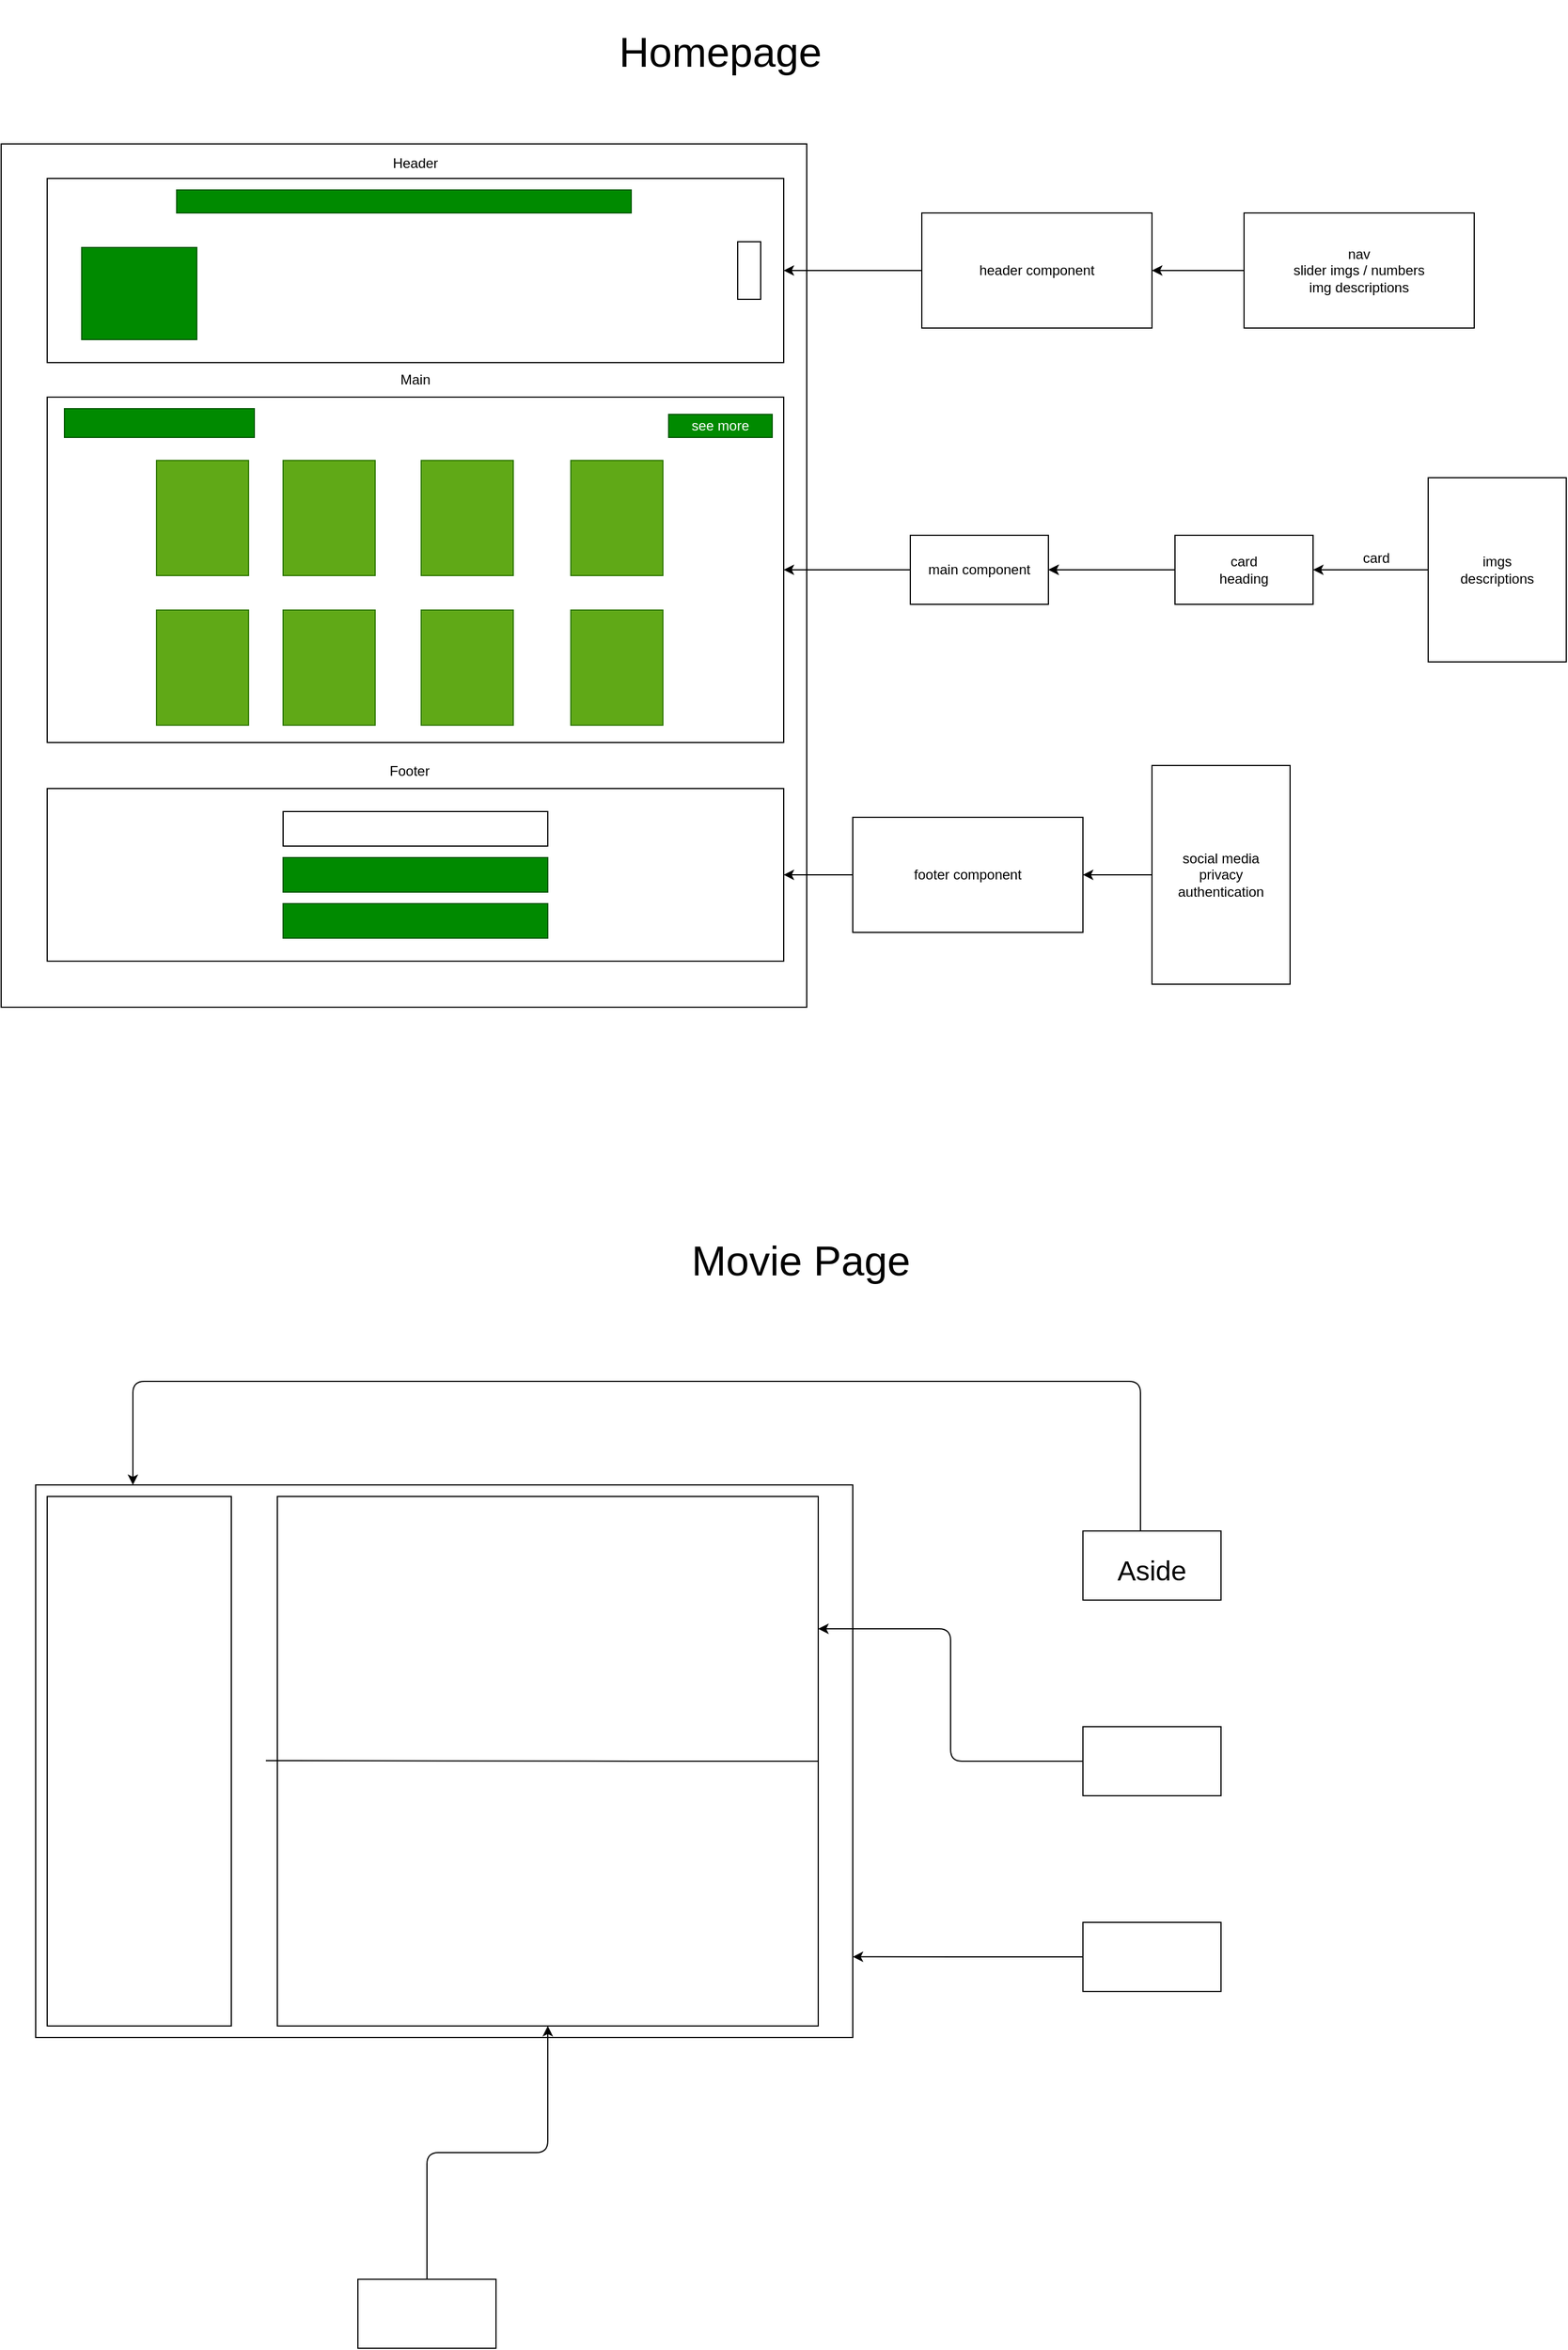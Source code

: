 <mxfile>
    <diagram id="M1shYEo68lnUxfgWc8Cc" name="Page-1">
        <mxGraphModel dx="1296" dy="946" grid="1" gridSize="10" guides="1" tooltips="1" connect="1" arrows="1" fold="1" page="1" pageScale="1" pageWidth="850" pageHeight="1100" math="0" shadow="0">
            <root>
                <mxCell id="0"/>
                <mxCell id="1" parent="0"/>
                <mxCell id="2" value="" style="whiteSpace=wrap;html=1;" parent="1" vertex="1">
                    <mxGeometry x="60" y="175" width="700" height="750" as="geometry"/>
                </mxCell>
                <mxCell id="3" value="" style="whiteSpace=wrap;html=1;" parent="1" vertex="1">
                    <mxGeometry x="100" y="205" width="640" height="160" as="geometry"/>
                </mxCell>
                <mxCell id="4" value="" style="whiteSpace=wrap;html=1;" parent="1" vertex="1">
                    <mxGeometry x="100" y="395" width="640" height="300" as="geometry"/>
                </mxCell>
                <mxCell id="5" value="" style="whiteSpace=wrap;html=1;fillColor=#60a917;fontColor=#ffffff;strokeColor=#2D7600;" parent="1" vertex="1">
                    <mxGeometry x="195" y="450" width="80" height="100" as="geometry"/>
                </mxCell>
                <mxCell id="6" value="" style="whiteSpace=wrap;html=1;fillColor=#60a917;fontColor=#ffffff;strokeColor=#2D7600;" parent="1" vertex="1">
                    <mxGeometry x="305" y="450" width="80" height="100" as="geometry"/>
                </mxCell>
                <mxCell id="7" value="" style="whiteSpace=wrap;html=1;fillColor=#60a917;fontColor=#ffffff;strokeColor=#2D7600;" parent="1" vertex="1">
                    <mxGeometry x="425" y="450" width="80" height="100" as="geometry"/>
                </mxCell>
                <mxCell id="8" value="" style="whiteSpace=wrap;html=1;fillColor=#60a917;fontColor=#ffffff;strokeColor=#2D7600;" parent="1" vertex="1">
                    <mxGeometry x="555" y="450" width="80" height="100" as="geometry"/>
                </mxCell>
                <mxCell id="9" value="" style="whiteSpace=wrap;html=1;fillColor=#60a917;fontColor=#ffffff;strokeColor=#2D7600;" parent="1" vertex="1">
                    <mxGeometry x="555" y="580" width="80" height="100" as="geometry"/>
                </mxCell>
                <mxCell id="10" value="" style="whiteSpace=wrap;html=1;fillColor=#60a917;fontColor=#ffffff;strokeColor=#2D7600;" parent="1" vertex="1">
                    <mxGeometry x="195" y="580" width="80" height="100" as="geometry"/>
                </mxCell>
                <mxCell id="11" value="" style="whiteSpace=wrap;html=1;fillColor=#60a917;fontColor=#ffffff;strokeColor=#2D7600;" parent="1" vertex="1">
                    <mxGeometry x="305" y="580" width="80" height="100" as="geometry"/>
                </mxCell>
                <mxCell id="12" value="" style="whiteSpace=wrap;html=1;fillColor=#60a917;fontColor=#ffffff;strokeColor=#2D7600;" parent="1" vertex="1">
                    <mxGeometry x="425" y="580" width="80" height="100" as="geometry"/>
                </mxCell>
                <mxCell id="13" value="&lt;font style=&quot;font-size: 36px;&quot;&gt;Homepage&lt;/font&gt;" style="text;strokeColor=none;align=center;fillColor=none;html=1;verticalAlign=middle;whiteSpace=wrap;rounded=0;" parent="1" vertex="1">
                    <mxGeometry x="380" y="50" width="610" height="90" as="geometry"/>
                </mxCell>
                <mxCell id="14" value="Header" style="text;strokeColor=none;align=center;fillColor=none;html=1;verticalAlign=middle;whiteSpace=wrap;rounded=0;" parent="1" vertex="1">
                    <mxGeometry x="390" y="177" width="60" height="30" as="geometry"/>
                </mxCell>
                <mxCell id="15" value="Main" style="text;strokeColor=none;align=center;fillColor=none;html=1;verticalAlign=middle;whiteSpace=wrap;rounded=0;" parent="1" vertex="1">
                    <mxGeometry x="390" y="365" width="60" height="30" as="geometry"/>
                </mxCell>
                <mxCell id="16" value="" style="whiteSpace=wrap;html=1;" parent="1" vertex="1">
                    <mxGeometry x="100" y="735" width="640" height="150" as="geometry"/>
                </mxCell>
                <mxCell id="17" value="Footer" style="text;strokeColor=none;align=center;fillColor=none;html=1;verticalAlign=middle;whiteSpace=wrap;rounded=0;" parent="1" vertex="1">
                    <mxGeometry x="385" y="705" width="60" height="30" as="geometry"/>
                </mxCell>
                <mxCell id="19" value="" style="edgeStyle=none;html=1;" parent="1" source="18" target="3" edge="1">
                    <mxGeometry relative="1" as="geometry"/>
                </mxCell>
                <mxCell id="18" value="header component" style="whiteSpace=wrap;html=1;" parent="1" vertex="1">
                    <mxGeometry x="860" y="235" width="200" height="100" as="geometry"/>
                </mxCell>
                <mxCell id="23" style="edgeStyle=none;html=1;" parent="1" source="20" target="4" edge="1">
                    <mxGeometry relative="1" as="geometry"/>
                </mxCell>
                <mxCell id="20" value="main component" style="whiteSpace=wrap;html=1;" parent="1" vertex="1">
                    <mxGeometry x="850" y="515" width="120" height="60" as="geometry"/>
                </mxCell>
                <mxCell id="46" value="" style="edgeStyle=none;html=1;" parent="1" source="21" target="45" edge="1">
                    <mxGeometry relative="1" as="geometry"/>
                </mxCell>
                <mxCell id="21" value="social media&lt;br&gt;privacy&lt;br&gt;authentication" style="whiteSpace=wrap;html=1;" parent="1" vertex="1">
                    <mxGeometry x="1060" y="715" width="120" height="190" as="geometry"/>
                </mxCell>
                <mxCell id="24" value="" style="whiteSpace=wrap;html=1;fillColor=#008a00;fontColor=#ffffff;strokeColor=#005700;" parent="1" vertex="1">
                    <mxGeometry x="130" y="265" width="100" height="80" as="geometry"/>
                </mxCell>
                <mxCell id="25" value="" style="whiteSpace=wrap;html=1;fillColor=#008a00;fontColor=#ffffff;strokeColor=#005700;" parent="1" vertex="1">
                    <mxGeometry x="212.5" y="215" width="395" height="20" as="geometry"/>
                </mxCell>
                <mxCell id="26" value="" style="whiteSpace=wrap;html=1;" parent="1" vertex="1">
                    <mxGeometry x="700" y="260" width="20" height="50" as="geometry"/>
                </mxCell>
                <mxCell id="28" value="" style="edgeStyle=none;html=1;" parent="1" target="20" edge="1">
                    <mxGeometry relative="1" as="geometry">
                        <mxPoint x="1060" y="545" as="sourcePoint"/>
                    </mxGeometry>
                </mxCell>
                <mxCell id="31" value="" style="whiteSpace=wrap;html=1;fillColor=#008a00;fontColor=#ffffff;strokeColor=#005700;" parent="1" vertex="1">
                    <mxGeometry x="115" y="405" width="165" height="25" as="geometry"/>
                </mxCell>
                <mxCell id="32" value="" style="whiteSpace=wrap;html=1;" parent="1" vertex="1">
                    <mxGeometry x="305" y="755" width="230" height="30" as="geometry"/>
                </mxCell>
                <mxCell id="33" value="" style="whiteSpace=wrap;html=1;fillColor=#008a00;fontColor=#ffffff;strokeColor=#005700;" parent="1" vertex="1">
                    <mxGeometry x="305" y="795" width="230" height="30" as="geometry"/>
                </mxCell>
                <mxCell id="35" value="" style="whiteSpace=wrap;html=1;fillColor=#008a00;fontColor=#ffffff;strokeColor=#005700;" parent="1" vertex="1">
                    <mxGeometry x="305" y="835" width="230" height="30" as="geometry"/>
                </mxCell>
                <mxCell id="37" value="" style="edgeStyle=none;html=1;" parent="1" source="36" target="18" edge="1">
                    <mxGeometry relative="1" as="geometry"/>
                </mxCell>
                <mxCell id="36" value="nav&lt;br&gt;slider imgs / numbers&lt;br&gt;img descriptions" style="whiteSpace=wrap;html=1;" parent="1" vertex="1">
                    <mxGeometry x="1140" y="235" width="200" height="100" as="geometry"/>
                </mxCell>
                <mxCell id="41" value="" style="edgeStyle=none;html=1;" parent="1" source="39" target="20" edge="1">
                    <mxGeometry relative="1" as="geometry"/>
                </mxCell>
                <mxCell id="39" value="card&lt;br&gt;heading" style="whiteSpace=wrap;html=1;" parent="1" vertex="1">
                    <mxGeometry x="1080" y="515" width="120" height="60" as="geometry"/>
                </mxCell>
                <mxCell id="42" value="" style="edgeStyle=none;html=1;" parent="1" source="40" target="39" edge="1">
                    <mxGeometry relative="1" as="geometry"/>
                </mxCell>
                <mxCell id="40" value="imgs&lt;br&gt;descriptions" style="whiteSpace=wrap;html=1;" parent="1" vertex="1">
                    <mxGeometry x="1300" y="465" width="120" height="160" as="geometry"/>
                </mxCell>
                <mxCell id="43" value="card" style="text;strokeColor=none;align=center;fillColor=none;html=1;verticalAlign=middle;whiteSpace=wrap;rounded=0;" parent="1" vertex="1">
                    <mxGeometry x="1225" y="520" width="60" height="30" as="geometry"/>
                </mxCell>
                <mxCell id="48" value="" style="edgeStyle=none;html=1;" parent="1" source="45" target="16" edge="1">
                    <mxGeometry relative="1" as="geometry"/>
                </mxCell>
                <mxCell id="45" value="footer component" style="whiteSpace=wrap;html=1;" parent="1" vertex="1">
                    <mxGeometry x="800" y="760" width="200" height="100" as="geometry"/>
                </mxCell>
                <mxCell id="49" value="see more" style="whiteSpace=wrap;html=1;fillColor=#008a00;fontColor=#ffffff;strokeColor=#005700;" parent="1" vertex="1">
                    <mxGeometry x="640" y="410" width="90" height="20" as="geometry"/>
                </mxCell>
                <mxCell id="50" value="" style="whiteSpace=wrap;html=1;" vertex="1" parent="1">
                    <mxGeometry x="90" y="1340" width="710" height="480" as="geometry"/>
                </mxCell>
                <mxCell id="51" value="" style="whiteSpace=wrap;html=1;" vertex="1" parent="1">
                    <mxGeometry x="100" y="1350" width="160" height="460" as="geometry"/>
                </mxCell>
                <mxCell id="52" value="" style="whiteSpace=wrap;html=1;" vertex="1" parent="1">
                    <mxGeometry x="300" y="1350" width="470" height="460" as="geometry"/>
                </mxCell>
                <mxCell id="53" value="" style="edgeStyle=none;orthogonalLoop=1;jettySize=auto;html=1;endArrow=none;endFill=0;" edge="1" parent="1" target="52">
                    <mxGeometry width="80" relative="1" as="geometry">
                        <mxPoint x="290" y="1579.5" as="sourcePoint"/>
                        <mxPoint x="370" y="1579.5" as="targetPoint"/>
                        <Array as="points">
                            <mxPoint x="620" y="1580"/>
                        </Array>
                    </mxGeometry>
                </mxCell>
                <mxCell id="55" value="&lt;font style=&quot;font-size: 36px;&quot;&gt;Movie Page&lt;/font&gt;" style="text;strokeColor=none;align=center;fillColor=none;html=1;verticalAlign=middle;whiteSpace=wrap;rounded=0;" vertex="1" parent="1">
                    <mxGeometry x="450" y="1100" width="610" height="90" as="geometry"/>
                </mxCell>
                <mxCell id="57" style="edgeStyle=orthogonalEdgeStyle;html=1;fontSize=24;endArrow=classic;endFill=1;entryX=0.119;entryY=0;entryDx=0;entryDy=0;entryPerimeter=0;" edge="1" parent="1" source="56" target="50">
                    <mxGeometry relative="1" as="geometry">
                        <mxPoint x="180" y="1320" as="targetPoint"/>
                        <Array as="points">
                            <mxPoint x="1050" y="1250"/>
                            <mxPoint x="175" y="1250"/>
                        </Array>
                    </mxGeometry>
                </mxCell>
                <mxCell id="56" value="&lt;font style=&quot;font-size: 24px;&quot;&gt;Aside&lt;/font&gt;" style="whiteSpace=wrap;html=1;fontSize=36;" vertex="1" parent="1">
                    <mxGeometry x="1000" y="1380" width="120" height="60" as="geometry"/>
                </mxCell>
                <mxCell id="59" style="edgeStyle=orthogonalEdgeStyle;html=1;entryX=1;entryY=0.25;entryDx=0;entryDy=0;fontSize=24;endArrow=classic;endFill=1;" edge="1" parent="1" source="58" target="52">
                    <mxGeometry relative="1" as="geometry"/>
                </mxCell>
                <mxCell id="58" value="" style="whiteSpace=wrap;html=1;fontSize=24;" vertex="1" parent="1">
                    <mxGeometry x="1000" y="1550" width="120" height="60" as="geometry"/>
                </mxCell>
                <mxCell id="60" value="" style="whiteSpace=wrap;html=1;fontSize=24;" vertex="1" parent="1">
                    <mxGeometry x="370" y="2030" width="120" height="60" as="geometry"/>
                </mxCell>
                <mxCell id="61" style="edgeStyle=orthogonalEdgeStyle;html=1;fontSize=24;endArrow=classic;endFill=1;entryX=0.5;entryY=1;entryDx=0;entryDy=0;" edge="1" source="60" parent="1" target="52">
                    <mxGeometry relative="1" as="geometry">
                        <mxPoint x="770" y="1725" as="targetPoint"/>
                    </mxGeometry>
                </mxCell>
                <mxCell id="63" value="" style="whiteSpace=wrap;html=1;fontSize=24;" vertex="1" parent="1">
                    <mxGeometry x="1000" y="1720" width="120" height="60" as="geometry"/>
                </mxCell>
                <mxCell id="64" style="edgeStyle=orthogonalEdgeStyle;html=1;fontSize=24;endArrow=classic;endFill=1;entryX=1;entryY=0.854;entryDx=0;entryDy=0;entryPerimeter=0;" edge="1" source="63" parent="1" target="50">
                    <mxGeometry relative="1" as="geometry">
                        <mxPoint x="810" y="1600.02" as="targetPoint"/>
                    </mxGeometry>
                </mxCell>
            </root>
        </mxGraphModel>
    </diagram>
</mxfile>